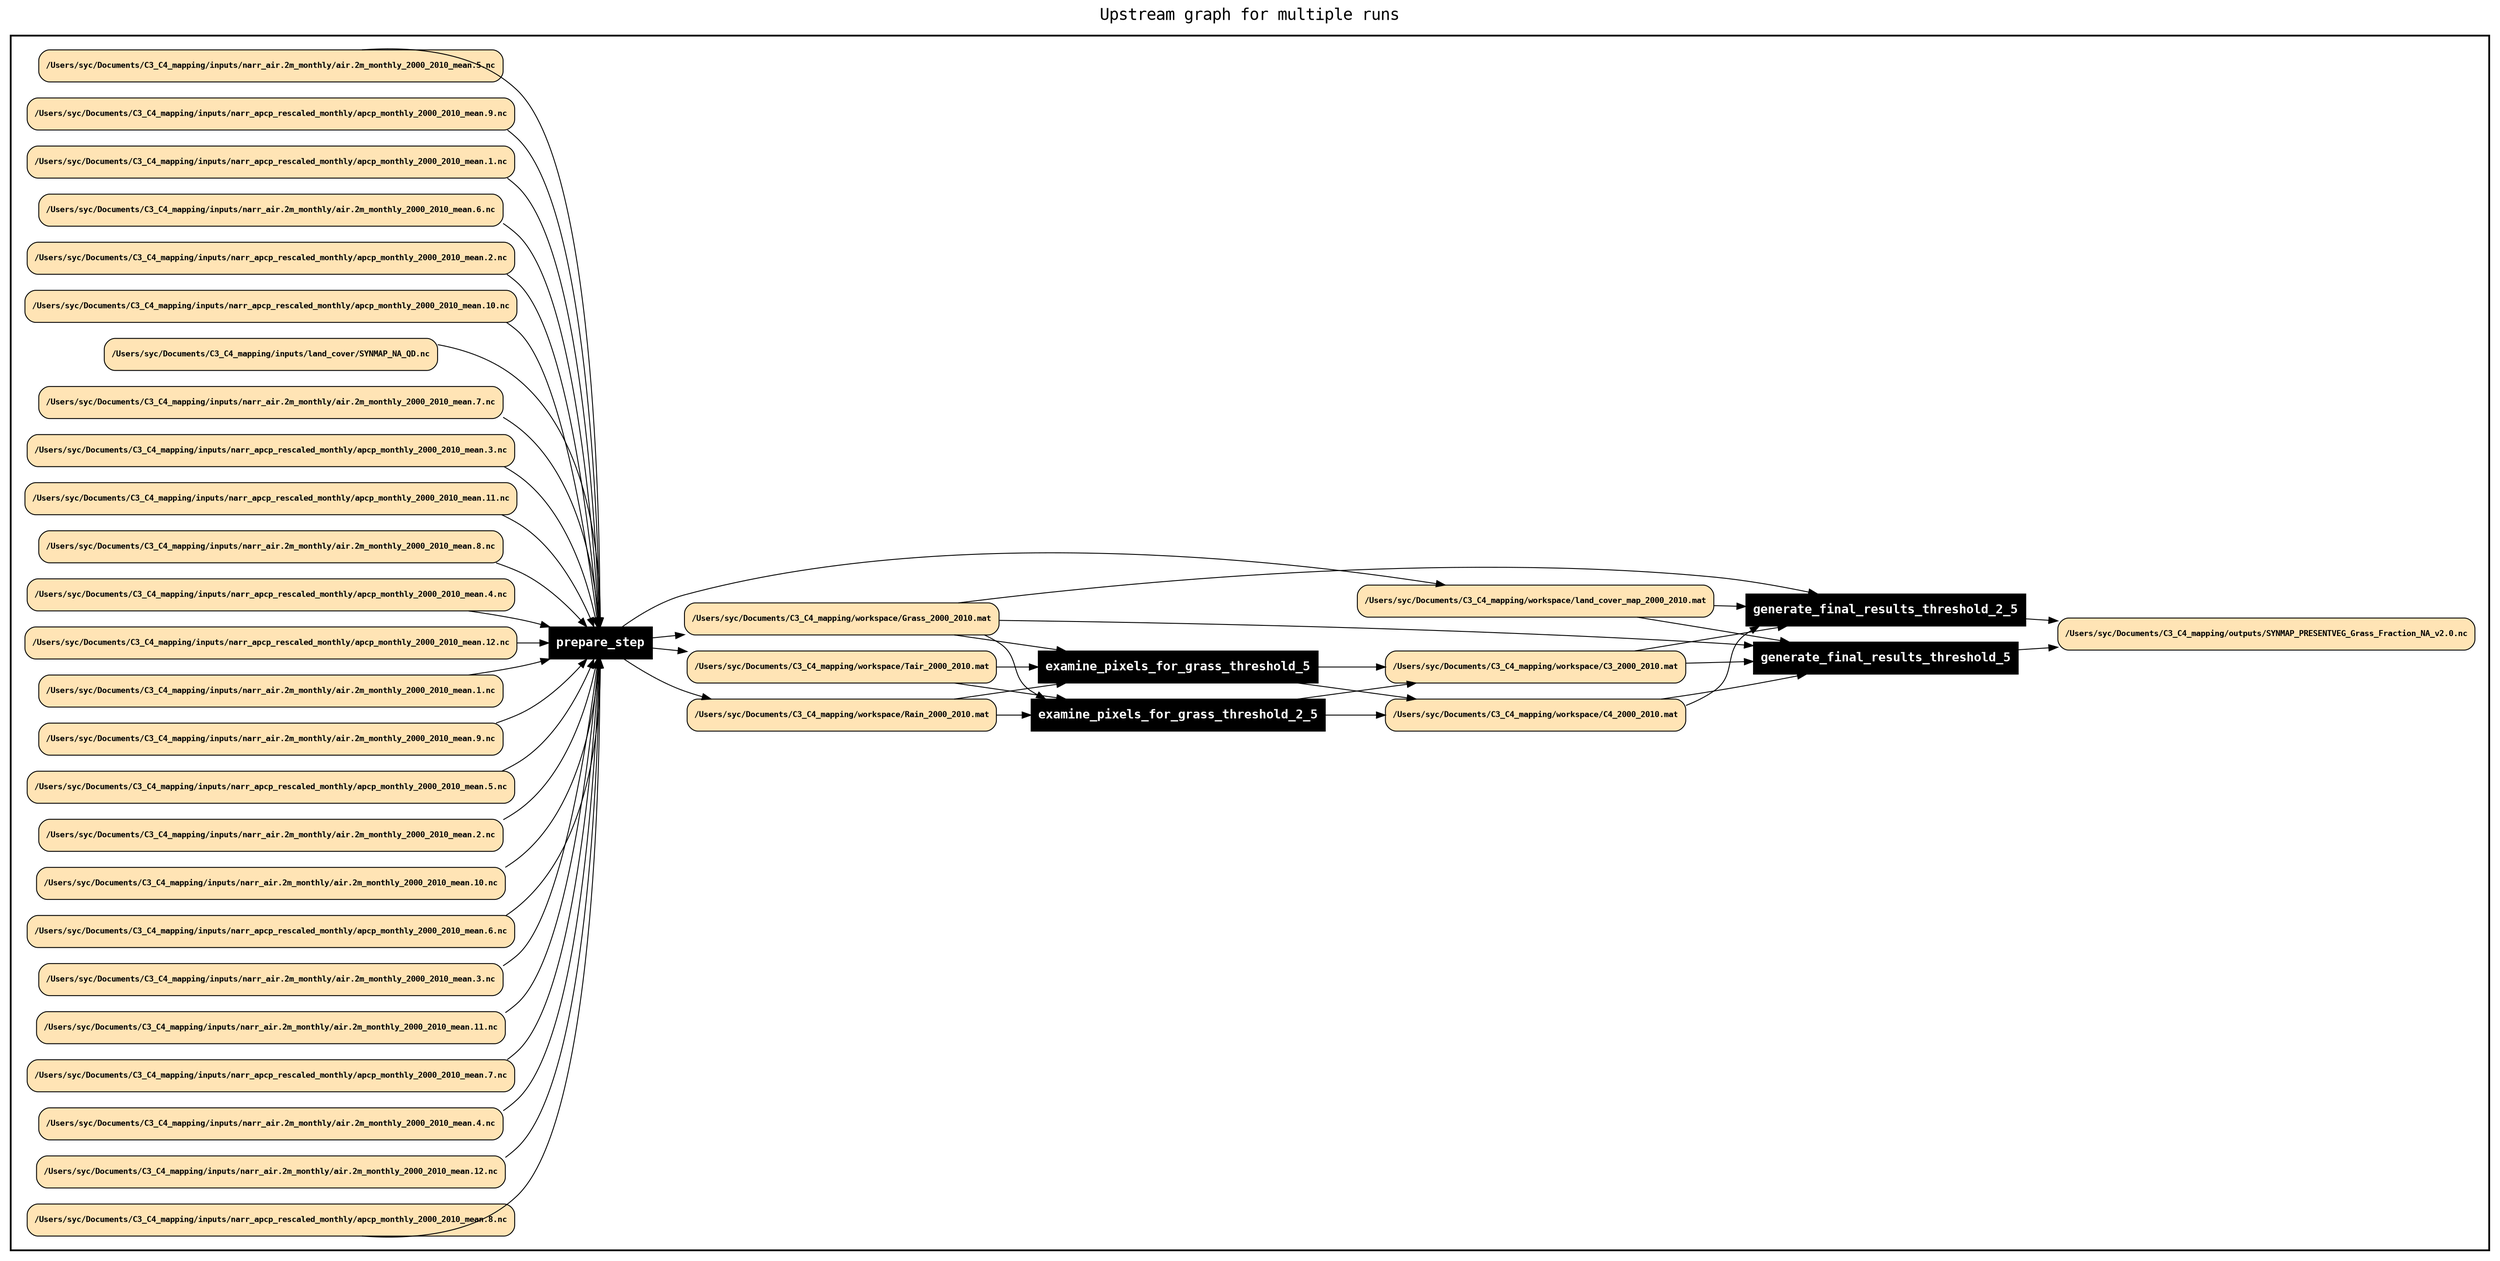 
digraph yw_data_view {
rankdir=LR
fontname=Courier; fontsize=18; labelloc=t
label="Upstream graph for multiple runs"
subgraph cluster_workflow { label=""; color=black; penwidth=2
subgraph cluster_workflow_inner { label=""; color=white
node[shape=box style=filled fillcolor="black" peripheries=1 fontname="Courier-Bold" fontcolor=white]
examine_pixels_for_grass_threshold_5
examine_pixels_for_grass_threshold_2_5
prepare_step
generate_final_results_threshold_5
generate_final_results_threshold_2_5
node[shape=box style="rounded,filled" fillcolor="#FFE4B5" peripheries=1 fontname="Courier-Bold" fontsize=9 fontcolor=black]
"/Users/syc/Documents/C3_C4_mapping/inputs/narr_air.2m_monthly/air.2m_monthly_2000_2010_mean.5.nc"
"/Users/syc/Documents/C3_C4_mapping/inputs/narr_apcp_rescaled_monthly/apcp_monthly_2000_2010_mean.9.nc"
"/Users/syc/Documents/C3_C4_mapping/inputs/narr_apcp_rescaled_monthly/apcp_monthly_2000_2010_mean.1.nc"
"/Users/syc/Documents/C3_C4_mapping/workspace/Rain_2000_2010.mat"
"/Users/syc/Documents/C3_C4_mapping/workspace/Rain_2000_2010.mat"
"/Users/syc/Documents/C3_C4_mapping/workspace/Rain_2000_2010.mat"
"/Users/syc/Documents/C3_C4_mapping/workspace/C3_2000_2010.mat"
"/Users/syc/Documents/C3_C4_mapping/workspace/C3_2000_2010.mat"
"/Users/syc/Documents/C3_C4_mapping/workspace/Grass_2000_2010.mat"
"/Users/syc/Documents/C3_C4_mapping/workspace/Grass_2000_2010.mat"
"/Users/syc/Documents/C3_C4_mapping/workspace/Grass_2000_2010.mat"
"/Users/syc/Documents/C3_C4_mapping/workspace/Grass_2000_2010.mat"
"/Users/syc/Documents/C3_C4_mapping/workspace/Grass_2000_2010.mat"
"/Users/syc/Documents/C3_C4_mapping/inputs/narr_air.2m_monthly/air.2m_monthly_2000_2010_mean.6.nc"
"/Users/syc/Documents/C3_C4_mapping/inputs/narr_apcp_rescaled_monthly/apcp_monthly_2000_2010_mean.2.nc"
"/Users/syc/Documents/C3_C4_mapping/inputs/narr_apcp_rescaled_monthly/apcp_monthly_2000_2010_mean.10.nc"
"/Users/syc/Documents/C3_C4_mapping/inputs/land_cover/SYNMAP_NA_QD.nc"
"/Users/syc/Documents/C3_C4_mapping/inputs/narr_air.2m_monthly/air.2m_monthly_2000_2010_mean.7.nc"
"/Users/syc/Documents/C3_C4_mapping/inputs/narr_apcp_rescaled_monthly/apcp_monthly_2000_2010_mean.3.nc"
"/Users/syc/Documents/C3_C4_mapping/inputs/narr_apcp_rescaled_monthly/apcp_monthly_2000_2010_mean.11.nc"
"/Users/syc/Documents/C3_C4_mapping/inputs/narr_air.2m_monthly/air.2m_monthly_2000_2010_mean.8.nc"
"/Users/syc/Documents/C3_C4_mapping/inputs/narr_apcp_rescaled_monthly/apcp_monthly_2000_2010_mean.4.nc"
"/Users/syc/Documents/C3_C4_mapping/outputs/SYNMAP_PRESENTVEG_Grass_Fraction_NA_v2.0.nc"
"/Users/syc/Documents/C3_C4_mapping/outputs/SYNMAP_PRESENTVEG_Grass_Fraction_NA_v2.0.nc"
"/Users/syc/Documents/C3_C4_mapping/inputs/narr_apcp_rescaled_monthly/apcp_monthly_2000_2010_mean.12.nc"
"/Users/syc/Documents/C3_C4_mapping/inputs/narr_air.2m_monthly/air.2m_monthly_2000_2010_mean.1.nc"
"/Users/syc/Documents/C3_C4_mapping/inputs/narr_air.2m_monthly/air.2m_monthly_2000_2010_mean.9.nc"
"/Users/syc/Documents/C3_C4_mapping/inputs/narr_apcp_rescaled_monthly/apcp_monthly_2000_2010_mean.5.nc"
"/Users/syc/Documents/C3_C4_mapping/inputs/narr_air.2m_monthly/air.2m_monthly_2000_2010_mean.2.nc"
"/Users/syc/Documents/C3_C4_mapping/inputs/narr_air.2m_monthly/air.2m_monthly_2000_2010_mean.10.nc"
"/Users/syc/Documents/C3_C4_mapping/inputs/narr_apcp_rescaled_monthly/apcp_monthly_2000_2010_mean.6.nc"
"/Users/syc/Documents/C3_C4_mapping/workspace/land_cover_map_2000_2010.mat"
"/Users/syc/Documents/C3_C4_mapping/workspace/land_cover_map_2000_2010.mat"
"/Users/syc/Documents/C3_C4_mapping/workspace/land_cover_map_2000_2010.mat"
"/Users/syc/Documents/C3_C4_mapping/workspace/C3_2000_2010.mat"
"/Users/syc/Documents/C3_C4_mapping/workspace/C3_2000_2010.mat"
"/Users/syc/Documents/C3_C4_mapping/inputs/narr_air.2m_monthly/air.2m_monthly_2000_2010_mean.3.nc"
"/Users/syc/Documents/C3_C4_mapping/inputs/narr_air.2m_monthly/air.2m_monthly_2000_2010_mean.11.nc"
"/Users/syc/Documents/C3_C4_mapping/inputs/narr_apcp_rescaled_monthly/apcp_monthly_2000_2010_mean.7.nc"
"/Users/syc/Documents/C3_C4_mapping/workspace/Tair_2000_2010.mat"
"/Users/syc/Documents/C3_C4_mapping/workspace/Tair_2000_2010.mat"
"/Users/syc/Documents/C3_C4_mapping/workspace/Tair_2000_2010.mat"
"/Users/syc/Documents/C3_C4_mapping/workspace/C4_2000_2010.mat"
"/Users/syc/Documents/C3_C4_mapping/workspace/C4_2000_2010.mat"
"/Users/syc/Documents/C3_C4_mapping/workspace/C4_2000_2010.mat"
"/Users/syc/Documents/C3_C4_mapping/workspace/C4_2000_2010.mat"
"/Users/syc/Documents/C3_C4_mapping/inputs/narr_air.2m_monthly/air.2m_monthly_2000_2010_mean.4.nc"
"/Users/syc/Documents/C3_C4_mapping/inputs/narr_air.2m_monthly/air.2m_monthly_2000_2010_mean.12.nc"
"/Users/syc/Documents/C3_C4_mapping/inputs/narr_apcp_rescaled_monthly/apcp_monthly_2000_2010_mean.8.nc"
}}
"/Users/syc/Documents/C3_C4_mapping/inputs/narr_apcp_rescaled_monthly/apcp_monthly_2000_2010_mean.4.nc" -> prepare_step
"/Users/syc/Documents/C3_C4_mapping/inputs/narr_air.2m_monthly/air.2m_monthly_2000_2010_mean.8.nc" -> prepare_step
"/Users/syc/Documents/C3_C4_mapping/inputs/narr_apcp_rescaled_monthly/apcp_monthly_2000_2010_mean.12.nc" -> prepare_step
"/Users/syc/Documents/C3_C4_mapping/inputs/narr_apcp_rescaled_monthly/apcp_monthly_2000_2010_mean.5.nc" -> prepare_step
"/Users/syc/Documents/C3_C4_mapping/inputs/narr_air.2m_monthly/air.2m_monthly_2000_2010_mean.9.nc" -> prepare_step
"/Users/syc/Documents/C3_C4_mapping/inputs/narr_air.2m_monthly/air.2m_monthly_2000_2010_mean.1.nc" -> prepare_step
"/Users/syc/Documents/C3_C4_mapping/inputs/narr_apcp_rescaled_monthly/apcp_monthly_2000_2010_mean.6.nc" -> prepare_step
"/Users/syc/Documents/C3_C4_mapping/inputs/narr_air.2m_monthly/air.2m_monthly_2000_2010_mean.10.nc" -> prepare_step
"/Users/syc/Documents/C3_C4_mapping/inputs/narr_air.2m_monthly/air.2m_monthly_2000_2010_mean.2.nc" -> prepare_step
"/Users/syc/Documents/C3_C4_mapping/workspace/land_cover_map_2000_2010.mat" -> generate_final_results_threshold_2_5
"/Users/syc/Documents/C3_C4_mapping/workspace/land_cover_map_2000_2010.mat" -> generate_final_results_threshold_5
"/Users/syc/Documents/C3_C4_mapping/workspace/C3_2000_2010.mat" -> generate_final_results_threshold_2_5
"/Users/syc/Documents/C3_C4_mapping/workspace/C3_2000_2010.mat" -> generate_final_results_threshold_5
"/Users/syc/Documents/C3_C4_mapping/inputs/narr_apcp_rescaled_monthly/apcp_monthly_2000_2010_mean.7.nc" -> prepare_step
"/Users/syc/Documents/C3_C4_mapping/inputs/narr_air.2m_monthly/air.2m_monthly_2000_2010_mean.11.nc" -> prepare_step
"/Users/syc/Documents/C3_C4_mapping/inputs/narr_air.2m_monthly/air.2m_monthly_2000_2010_mean.3.nc" -> prepare_step
"/Users/syc/Documents/C3_C4_mapping/workspace/C4_2000_2010.mat" -> generate_final_results_threshold_2_5
"/Users/syc/Documents/C3_C4_mapping/workspace/C4_2000_2010.mat" -> generate_final_results_threshold_5
"/Users/syc/Documents/C3_C4_mapping/workspace/Tair_2000_2010.mat" -> examine_pixels_for_grass_threshold_2_5
"/Users/syc/Documents/C3_C4_mapping/workspace/Tair_2000_2010.mat" -> examine_pixels_for_grass_threshold_5
"/Users/syc/Documents/C3_C4_mapping/inputs/narr_apcp_rescaled_monthly/apcp_monthly_2000_2010_mean.8.nc" -> prepare_step
"/Users/syc/Documents/C3_C4_mapping/inputs/narr_air.2m_monthly/air.2m_monthly_2000_2010_mean.12.nc" -> prepare_step
"/Users/syc/Documents/C3_C4_mapping/inputs/narr_air.2m_monthly/air.2m_monthly_2000_2010_mean.4.nc" -> prepare_step
"/Users/syc/Documents/C3_C4_mapping/inputs/narr_apcp_rescaled_monthly/apcp_monthly_2000_2010_mean.9.nc" -> prepare_step
"/Users/syc/Documents/C3_C4_mapping/inputs/narr_apcp_rescaled_monthly/apcp_monthly_2000_2010_mean.1.nc" -> prepare_step
"/Users/syc/Documents/C3_C4_mapping/inputs/narr_air.2m_monthly/air.2m_monthly_2000_2010_mean.5.nc" -> prepare_step
"/Users/syc/Documents/C3_C4_mapping/workspace/Rain_2000_2010.mat" -> examine_pixels_for_grass_threshold_2_5
"/Users/syc/Documents/C3_C4_mapping/workspace/Rain_2000_2010.mat" -> examine_pixels_for_grass_threshold_5
"/Users/syc/Documents/C3_C4_mapping/inputs/narr_apcp_rescaled_monthly/apcp_monthly_2000_2010_mean.10.nc" -> prepare_step
"/Users/syc/Documents/C3_C4_mapping/inputs/narr_apcp_rescaled_monthly/apcp_monthly_2000_2010_mean.2.nc" -> prepare_step
"/Users/syc/Documents/C3_C4_mapping/inputs/narr_air.2m_monthly/air.2m_monthly_2000_2010_mean.6.nc" -> prepare_step
"/Users/syc/Documents/C3_C4_mapping/workspace/Grass_2000_2010.mat" -> generate_final_results_threshold_2_5
"/Users/syc/Documents/C3_C4_mapping/workspace/Grass_2000_2010.mat" -> generate_final_results_threshold_5
"/Users/syc/Documents/C3_C4_mapping/workspace/Grass_2000_2010.mat" -> examine_pixels_for_grass_threshold_2_5
"/Users/syc/Documents/C3_C4_mapping/workspace/Grass_2000_2010.mat" -> examine_pixels_for_grass_threshold_5
"/Users/syc/Documents/C3_C4_mapping/inputs/narr_apcp_rescaled_monthly/apcp_monthly_2000_2010_mean.3.nc" -> prepare_step
"/Users/syc/Documents/C3_C4_mapping/inputs/narr_air.2m_monthly/air.2m_monthly_2000_2010_mean.7.nc" -> prepare_step
"/Users/syc/Documents/C3_C4_mapping/inputs/land_cover/SYNMAP_NA_QD.nc" -> prepare_step
"/Users/syc/Documents/C3_C4_mapping/inputs/narr_apcp_rescaled_monthly/apcp_monthly_2000_2010_mean.11.nc" -> prepare_step
prepare_step -> "/Users/syc/Documents/C3_C4_mapping/workspace/Rain_2000_2010.mat"
examine_pixels_for_grass_threshold_5 -> "/Users/syc/Documents/C3_C4_mapping/workspace/C3_2000_2010.mat"
prepare_step -> "/Users/syc/Documents/C3_C4_mapping/workspace/Grass_2000_2010.mat"
generate_final_results_threshold_2_5 -> "/Users/syc/Documents/C3_C4_mapping/outputs/SYNMAP_PRESENTVEG_Grass_Fraction_NA_v2.0.nc"
generate_final_results_threshold_5 -> "/Users/syc/Documents/C3_C4_mapping/outputs/SYNMAP_PRESENTVEG_Grass_Fraction_NA_v2.0.nc"
prepare_step -> "/Users/syc/Documents/C3_C4_mapping/workspace/land_cover_map_2000_2010.mat"
examine_pixels_for_grass_threshold_2_5 -> "/Users/syc/Documents/C3_C4_mapping/workspace/C3_2000_2010.mat"
prepare_step -> "/Users/syc/Documents/C3_C4_mapping/workspace/Tair_2000_2010.mat"
examine_pixels_for_grass_threshold_2_5 -> "/Users/syc/Documents/C3_C4_mapping/workspace/C4_2000_2010.mat"
examine_pixels_for_grass_threshold_5 -> "/Users/syc/Documents/C3_C4_mapping/workspace/C4_2000_2010.mat"
}

